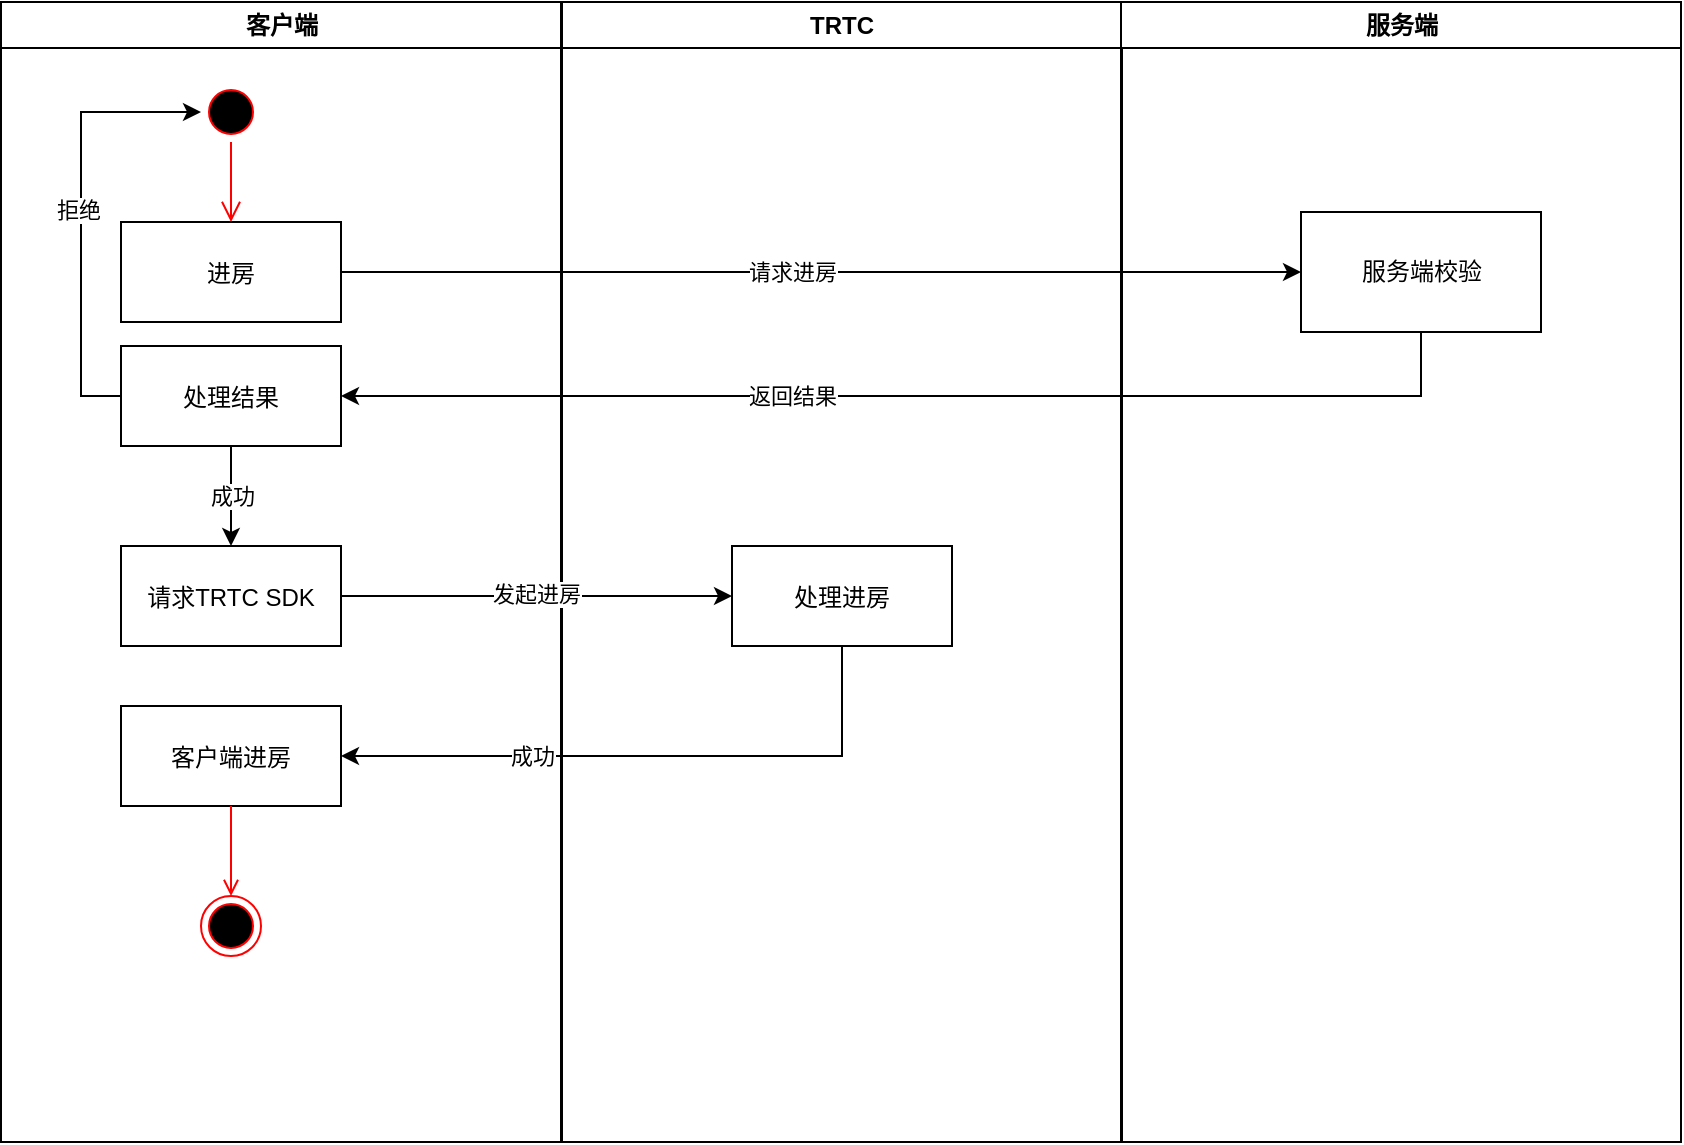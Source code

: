 <mxfile version="13.6.5" type="github"><diagram name="Page-1" id="e7e014a7-5840-1c2e-5031-d8a46d1fe8dd"><mxGraphModel dx="1426" dy="803" grid="1" gridSize="10" guides="1" tooltips="1" connect="1" arrows="1" fold="1" page="1" pageScale="1" pageWidth="1169" pageHeight="826" background="#ffffff" math="0" shadow="0"><root><mxCell id="0"/><mxCell id="1" parent="0"/><mxCell id="2" value="客户端" style="swimlane;whiteSpace=wrap" parent="1" vertex="1"><mxGeometry x="164.5" y="128" width="280" height="570" as="geometry"/></mxCell><mxCell id="5" value="" style="ellipse;shape=startState;fillColor=#000000;strokeColor=#ff0000;" parent="2" vertex="1"><mxGeometry x="100" y="40" width="30" height="30" as="geometry"/></mxCell><mxCell id="6" value="" style="edgeStyle=elbowEdgeStyle;elbow=horizontal;verticalAlign=bottom;endArrow=open;endSize=8;strokeColor=#FF0000;endFill=1;rounded=0" parent="2" source="5" target="7" edge="1"><mxGeometry x="100" y="40" as="geometry"><mxPoint x="115" y="110" as="targetPoint"/></mxGeometry></mxCell><mxCell id="7" value="进房" style="" parent="2" vertex="1"><mxGeometry x="60" y="110" width="110" height="50" as="geometry"/></mxCell><mxCell id="RbEWKXzUfmcOPAviiLDR-52" style="edgeStyle=orthogonalEdgeStyle;rounded=0;orthogonalLoop=1;jettySize=auto;html=1;exitX=0;exitY=0.5;exitDx=0;exitDy=0;entryX=0;entryY=0.5;entryDx=0;entryDy=0;" parent="2" source="8" target="5" edge="1"><mxGeometry relative="1" as="geometry"/></mxCell><mxCell id="RbEWKXzUfmcOPAviiLDR-53" value="拒绝" style="edgeLabel;html=1;align=center;verticalAlign=middle;resizable=0;points=[];" parent="RbEWKXzUfmcOPAviiLDR-52" vertex="1" connectable="0"><mxGeometry x="0.018" y="3" relative="1" as="geometry"><mxPoint x="1" as="offset"/></mxGeometry></mxCell><mxCell id="RbEWKXzUfmcOPAviiLDR-54" value="成功" style="edgeStyle=orthogonalEdgeStyle;rounded=0;orthogonalLoop=1;jettySize=auto;html=1;exitX=0.5;exitY=1;exitDx=0;exitDy=0;entryX=0.5;entryY=0;entryDx=0;entryDy=0;" parent="2" source="8" target="10" edge="1"><mxGeometry relative="1" as="geometry"/></mxCell><mxCell id="8" value="处理结果" style="" parent="2" vertex="1"><mxGeometry x="60" y="172" width="110" height="50" as="geometry"/></mxCell><mxCell id="10" value="请求TRTC SDK" style="" parent="2" vertex="1"><mxGeometry x="60" y="272" width="110" height="50" as="geometry"/></mxCell><mxCell id="RbEWKXzUfmcOPAviiLDR-69" value="客户端进房" style="" parent="2" vertex="1"><mxGeometry x="60" y="352" width="110" height="50" as="geometry"/></mxCell><mxCell id="38" value="" style="ellipse;shape=endState;fillColor=#000000;strokeColor=#ff0000" parent="2" vertex="1"><mxGeometry x="100" y="447" width="30" height="30" as="geometry"/></mxCell><mxCell id="39" value="" style="endArrow=open;strokeColor=#FF0000;endFill=1;rounded=0" parent="2" target="38" edge="1"><mxGeometry relative="1" as="geometry"><mxPoint x="115" y="402" as="sourcePoint"/></mxGeometry></mxCell><mxCell id="3" value="TRTC" style="swimlane;whiteSpace=wrap" parent="1" vertex="1"><mxGeometry x="445" y="128" width="280" height="570" as="geometry"/></mxCell><mxCell id="RbEWKXzUfmcOPAviiLDR-70" value="处理进房" style="" parent="3" vertex="1"><mxGeometry x="85" y="272" width="110" height="50" as="geometry"/></mxCell><mxCell id="4" value="服务端" style="swimlane;whiteSpace=wrap" parent="1" vertex="1"><mxGeometry x="724.5" y="128" width="280" height="570" as="geometry"/></mxCell><mxCell id="RbEWKXzUfmcOPAviiLDR-41" value="服务端校验" style="whiteSpace=wrap;html=1;" parent="4" vertex="1"><mxGeometry x="90" y="105" width="120" height="60" as="geometry"/></mxCell><mxCell id="RbEWKXzUfmcOPAviiLDR-42" value="" style="edgeStyle=orthogonalEdgeStyle;rounded=0;orthogonalLoop=1;jettySize=auto;html=1;" parent="1" source="7" target="RbEWKXzUfmcOPAviiLDR-41" edge="1"><mxGeometry relative="1" as="geometry"/></mxCell><mxCell id="RbEWKXzUfmcOPAviiLDR-43" value="请求进房" style="edgeLabel;html=1;align=center;verticalAlign=middle;resizable=0;points=[];" parent="RbEWKXzUfmcOPAviiLDR-42" vertex="1" connectable="0"><mxGeometry x="-0.005" y="2" relative="1" as="geometry"><mxPoint x="-13.5" y="2" as="offset"/></mxGeometry></mxCell><mxCell id="RbEWKXzUfmcOPAviiLDR-50" style="edgeStyle=orthogonalEdgeStyle;rounded=0;orthogonalLoop=1;jettySize=auto;html=1;entryX=1;entryY=0.5;entryDx=0;entryDy=0;exitX=0.5;exitY=1;exitDx=0;exitDy=0;" parent="1" source="RbEWKXzUfmcOPAviiLDR-41" target="8" edge="1"><mxGeometry relative="1" as="geometry"><mxPoint x="810" y="300" as="sourcePoint"/></mxGeometry></mxCell><mxCell id="RbEWKXzUfmcOPAviiLDR-51" value="返回结果" style="edgeLabel;html=1;align=center;verticalAlign=middle;resizable=0;points=[];" parent="RbEWKXzUfmcOPAviiLDR-50" vertex="1" connectable="0"><mxGeometry x="0.228" y="4" relative="1" as="geometry"><mxPoint x="4.5" y="-4" as="offset"/></mxGeometry></mxCell><mxCell id="RbEWKXzUfmcOPAviiLDR-71" style="edgeStyle=orthogonalEdgeStyle;rounded=0;orthogonalLoop=1;jettySize=auto;html=1;exitX=1;exitY=0.5;exitDx=0;exitDy=0;entryX=0;entryY=0.5;entryDx=0;entryDy=0;" parent="1" source="10" target="RbEWKXzUfmcOPAviiLDR-70" edge="1"><mxGeometry relative="1" as="geometry"/></mxCell><mxCell id="RbEWKXzUfmcOPAviiLDR-73" value="发起进房" style="edgeLabel;html=1;align=center;verticalAlign=middle;resizable=0;points=[];" parent="RbEWKXzUfmcOPAviiLDR-71" vertex="1" connectable="0"><mxGeometry x="-0.013" y="1" relative="1" as="geometry"><mxPoint x="1" as="offset"/></mxGeometry></mxCell><mxCell id="HqfclWDo3by20rmH95Nw-41" style="edgeStyle=orthogonalEdgeStyle;rounded=0;orthogonalLoop=1;jettySize=auto;html=1;exitX=0.5;exitY=1;exitDx=0;exitDy=0;entryX=1;entryY=0.5;entryDx=0;entryDy=0;" edge="1" parent="1" source="RbEWKXzUfmcOPAviiLDR-70" target="RbEWKXzUfmcOPAviiLDR-69"><mxGeometry relative="1" as="geometry"/></mxCell><mxCell id="HqfclWDo3by20rmH95Nw-42" value="成功" style="edgeLabel;html=1;align=center;verticalAlign=middle;resizable=0;points=[];" vertex="1" connectable="0" parent="HqfclWDo3by20rmH95Nw-41"><mxGeometry x="0.087" y="-1" relative="1" as="geometry"><mxPoint x="-44" y="1" as="offset"/></mxGeometry></mxCell></root></mxGraphModel></diagram></mxfile>